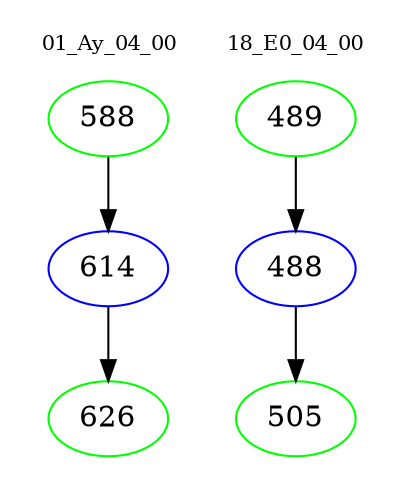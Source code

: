 digraph{
subgraph cluster_0 {
color = white
label = "01_Ay_04_00";
fontsize=10;
T0_588 [label="588", color="green"]
T0_588 -> T0_614 [color="black"]
T0_614 [label="614", color="blue"]
T0_614 -> T0_626 [color="black"]
T0_626 [label="626", color="green"]
}
subgraph cluster_1 {
color = white
label = "18_E0_04_00";
fontsize=10;
T1_489 [label="489", color="green"]
T1_489 -> T1_488 [color="black"]
T1_488 [label="488", color="blue"]
T1_488 -> T1_505 [color="black"]
T1_505 [label="505", color="green"]
}
}
